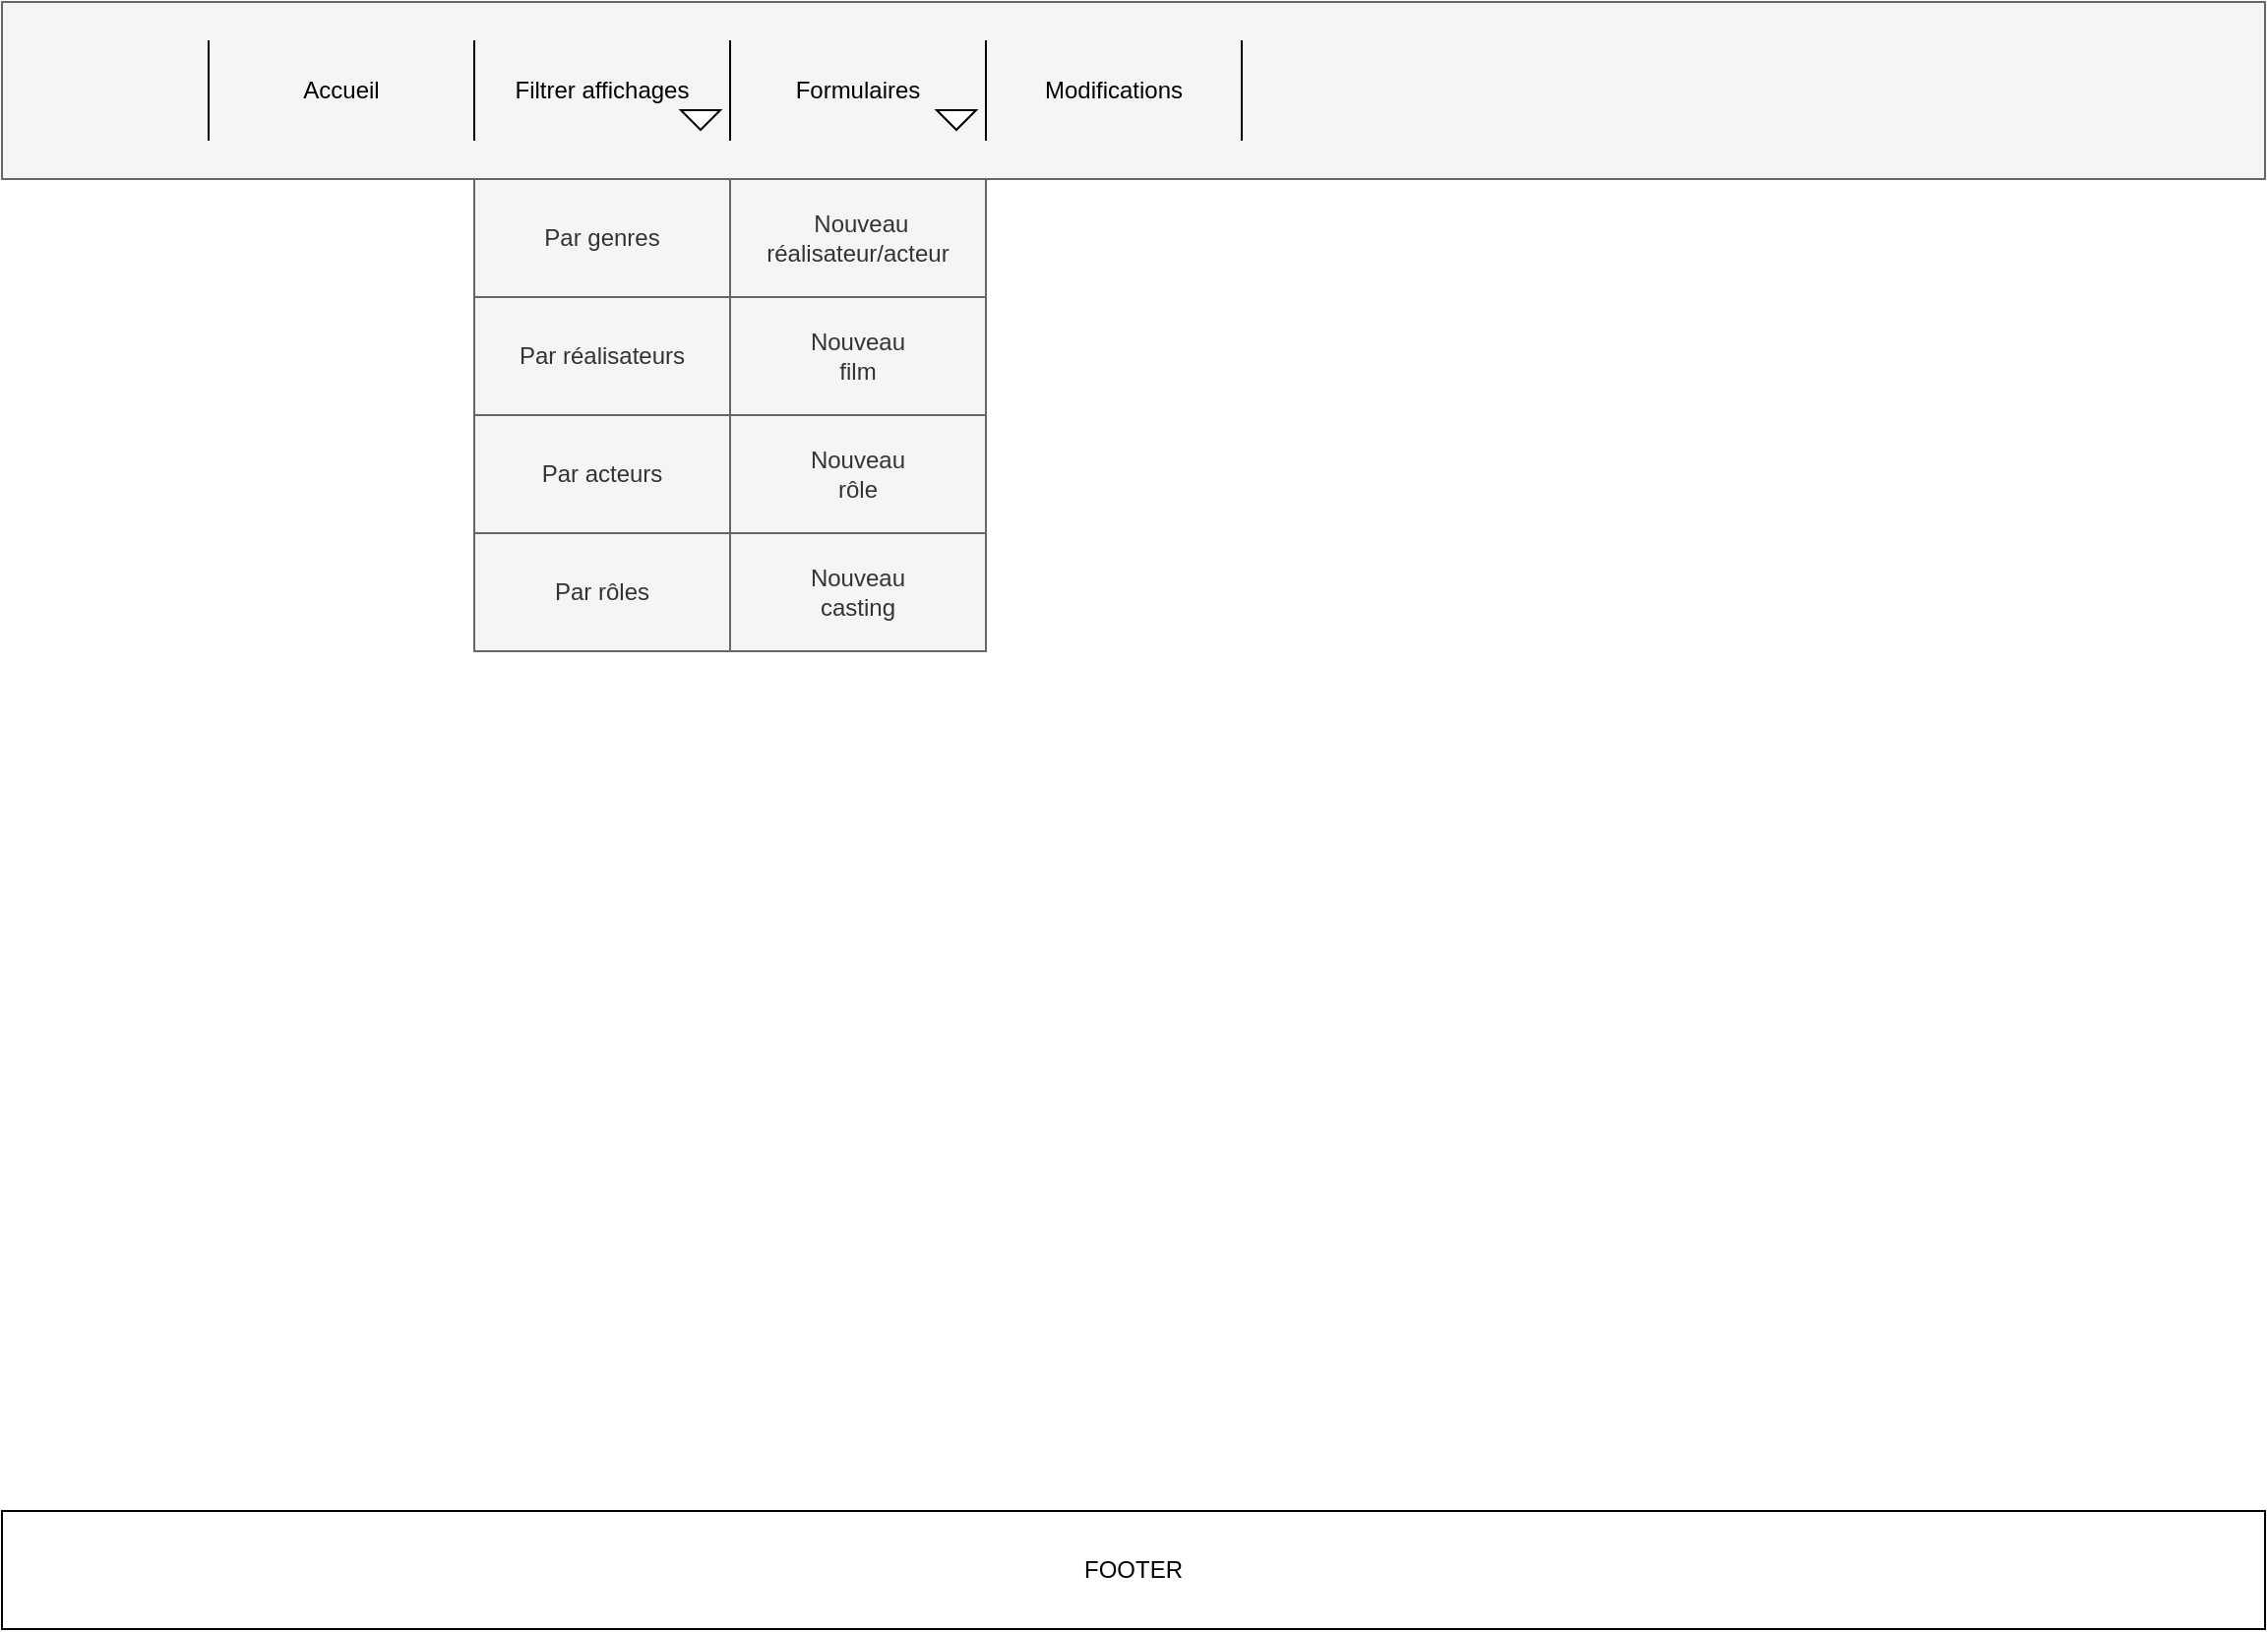 <mxfile version="21.1.8" type="github">
  <diagram name="Page-1" id="V4mjZPqqtFgARzp48_e_">
    <mxGraphModel dx="1434" dy="754" grid="1" gridSize="10" guides="1" tooltips="1" connect="1" arrows="1" fold="1" page="1" pageScale="1" pageWidth="1169" pageHeight="827" math="0" shadow="0">
      <root>
        <mxCell id="0" />
        <mxCell id="1" parent="0" />
        <mxCell id="CY5Ewv7g4s774bnmnqhE-1" value="" style="rounded=0;whiteSpace=wrap;html=1;fillColor=#f5f5f5;fontColor=#333333;strokeColor=#666666;" vertex="1" parent="1">
          <mxGeometry x="10" width="1150" height="90" as="geometry" />
        </mxCell>
        <mxCell id="CY5Ewv7g4s774bnmnqhE-2" value="Filtrer affichages" style="shape=partialRectangle;whiteSpace=wrap;html=1;bottom=0;top=0;fillColor=none;" vertex="1" parent="1">
          <mxGeometry x="250" y="20" width="130" height="50" as="geometry" />
        </mxCell>
        <mxCell id="CY5Ewv7g4s774bnmnqhE-3" value="Formulaires" style="shape=partialRectangle;whiteSpace=wrap;html=1;bottom=0;top=0;fillColor=none;" vertex="1" parent="1">
          <mxGeometry x="380" y="20" width="130" height="50" as="geometry" />
        </mxCell>
        <mxCell id="CY5Ewv7g4s774bnmnqhE-4" value="Modifications" style="shape=partialRectangle;whiteSpace=wrap;html=1;bottom=0;top=0;fillColor=none;" vertex="1" parent="1">
          <mxGeometry x="510" y="20" width="130" height="50" as="geometry" />
        </mxCell>
        <mxCell id="CY5Ewv7g4s774bnmnqhE-5" value="&lt;p style=&quot;line-height: 120%;&quot;&gt;Accueil&lt;/p&gt;" style="shape=partialRectangle;whiteSpace=wrap;html=1;bottom=0;top=0;fillColor=none;" vertex="1" parent="1">
          <mxGeometry x="115" y="20" width="135" height="50" as="geometry" />
        </mxCell>
        <mxCell id="CY5Ewv7g4s774bnmnqhE-6" value="" style="triangle;whiteSpace=wrap;html=1;rotation=90;" vertex="1" parent="1">
          <mxGeometry x="360" y="50" width="10" height="20" as="geometry" />
        </mxCell>
        <mxCell id="CY5Ewv7g4s774bnmnqhE-7" value="" style="triangle;whiteSpace=wrap;html=1;rotation=90;" vertex="1" parent="1">
          <mxGeometry x="490" y="50" width="10" height="20" as="geometry" />
        </mxCell>
        <mxCell id="CY5Ewv7g4s774bnmnqhE-8" value="FOOTER" style="rounded=0;whiteSpace=wrap;html=1;resizeWidth=0;" vertex="1" parent="1">
          <mxGeometry x="10" y="767" width="1150" height="60" as="geometry" />
        </mxCell>
        <mxCell id="CY5Ewv7g4s774bnmnqhE-14" value="Par genres" style="rounded=0;whiteSpace=wrap;html=1;fillColor=#f5f5f5;fontColor=#333333;strokeColor=#666666;" vertex="1" parent="1">
          <mxGeometry x="250" y="90" width="130" height="60" as="geometry" />
        </mxCell>
        <mxCell id="CY5Ewv7g4s774bnmnqhE-15" value="Par réalisateurs" style="rounded=0;whiteSpace=wrap;html=1;fillColor=#f5f5f5;fontColor=#333333;strokeColor=#666666;" vertex="1" parent="1">
          <mxGeometry x="250" y="150" width="130" height="60" as="geometry" />
        </mxCell>
        <mxCell id="CY5Ewv7g4s774bnmnqhE-16" value="Par acteurs" style="rounded=0;whiteSpace=wrap;html=1;fillColor=#f5f5f5;fontColor=#333333;strokeColor=#666666;" vertex="1" parent="1">
          <mxGeometry x="250" y="210" width="130" height="60" as="geometry" />
        </mxCell>
        <mxCell id="CY5Ewv7g4s774bnmnqhE-18" value="Par rôles" style="rounded=0;whiteSpace=wrap;html=1;fillColor=#f5f5f5;fontColor=#333333;strokeColor=#666666;" vertex="1" parent="1">
          <mxGeometry x="250" y="270" width="130" height="60" as="geometry" />
        </mxCell>
        <mxCell id="CY5Ewv7g4s774bnmnqhE-19" value="&lt;div&gt;Nouveau&lt;/div&gt;&lt;div&gt;film&lt;/div&gt;" style="rounded=0;whiteSpace=wrap;html=1;fillColor=#f5f5f5;fontColor=#333333;strokeColor=#666666;" vertex="1" parent="1">
          <mxGeometry x="380" y="150" width="130" height="60" as="geometry" />
        </mxCell>
        <mxCell id="CY5Ewv7g4s774bnmnqhE-20" value="&amp;nbsp;Nouveau réalisateur/acteur" style="rounded=0;whiteSpace=wrap;html=1;fillColor=#f5f5f5;fontColor=#333333;strokeColor=#666666;" vertex="1" parent="1">
          <mxGeometry x="380" y="90" width="130" height="60" as="geometry" />
        </mxCell>
        <mxCell id="CY5Ewv7g4s774bnmnqhE-21" value="&lt;div&gt;Nouveau &lt;br&gt;&lt;/div&gt;&lt;div&gt;casting&lt;/div&gt;" style="rounded=0;whiteSpace=wrap;html=1;fillColor=#f5f5f5;fontColor=#333333;strokeColor=#666666;" vertex="1" parent="1">
          <mxGeometry x="380" y="270" width="130" height="60" as="geometry" />
        </mxCell>
        <mxCell id="CY5Ewv7g4s774bnmnqhE-22" value="&lt;div&gt;Nouveau&lt;/div&gt;&lt;div&gt;rôle&lt;br&gt;&lt;/div&gt;" style="rounded=0;whiteSpace=wrap;html=1;fillColor=#f5f5f5;fontColor=#333333;strokeColor=#666666;" vertex="1" parent="1">
          <mxGeometry x="380" y="210" width="130" height="60" as="geometry" />
        </mxCell>
      </root>
    </mxGraphModel>
  </diagram>
</mxfile>
